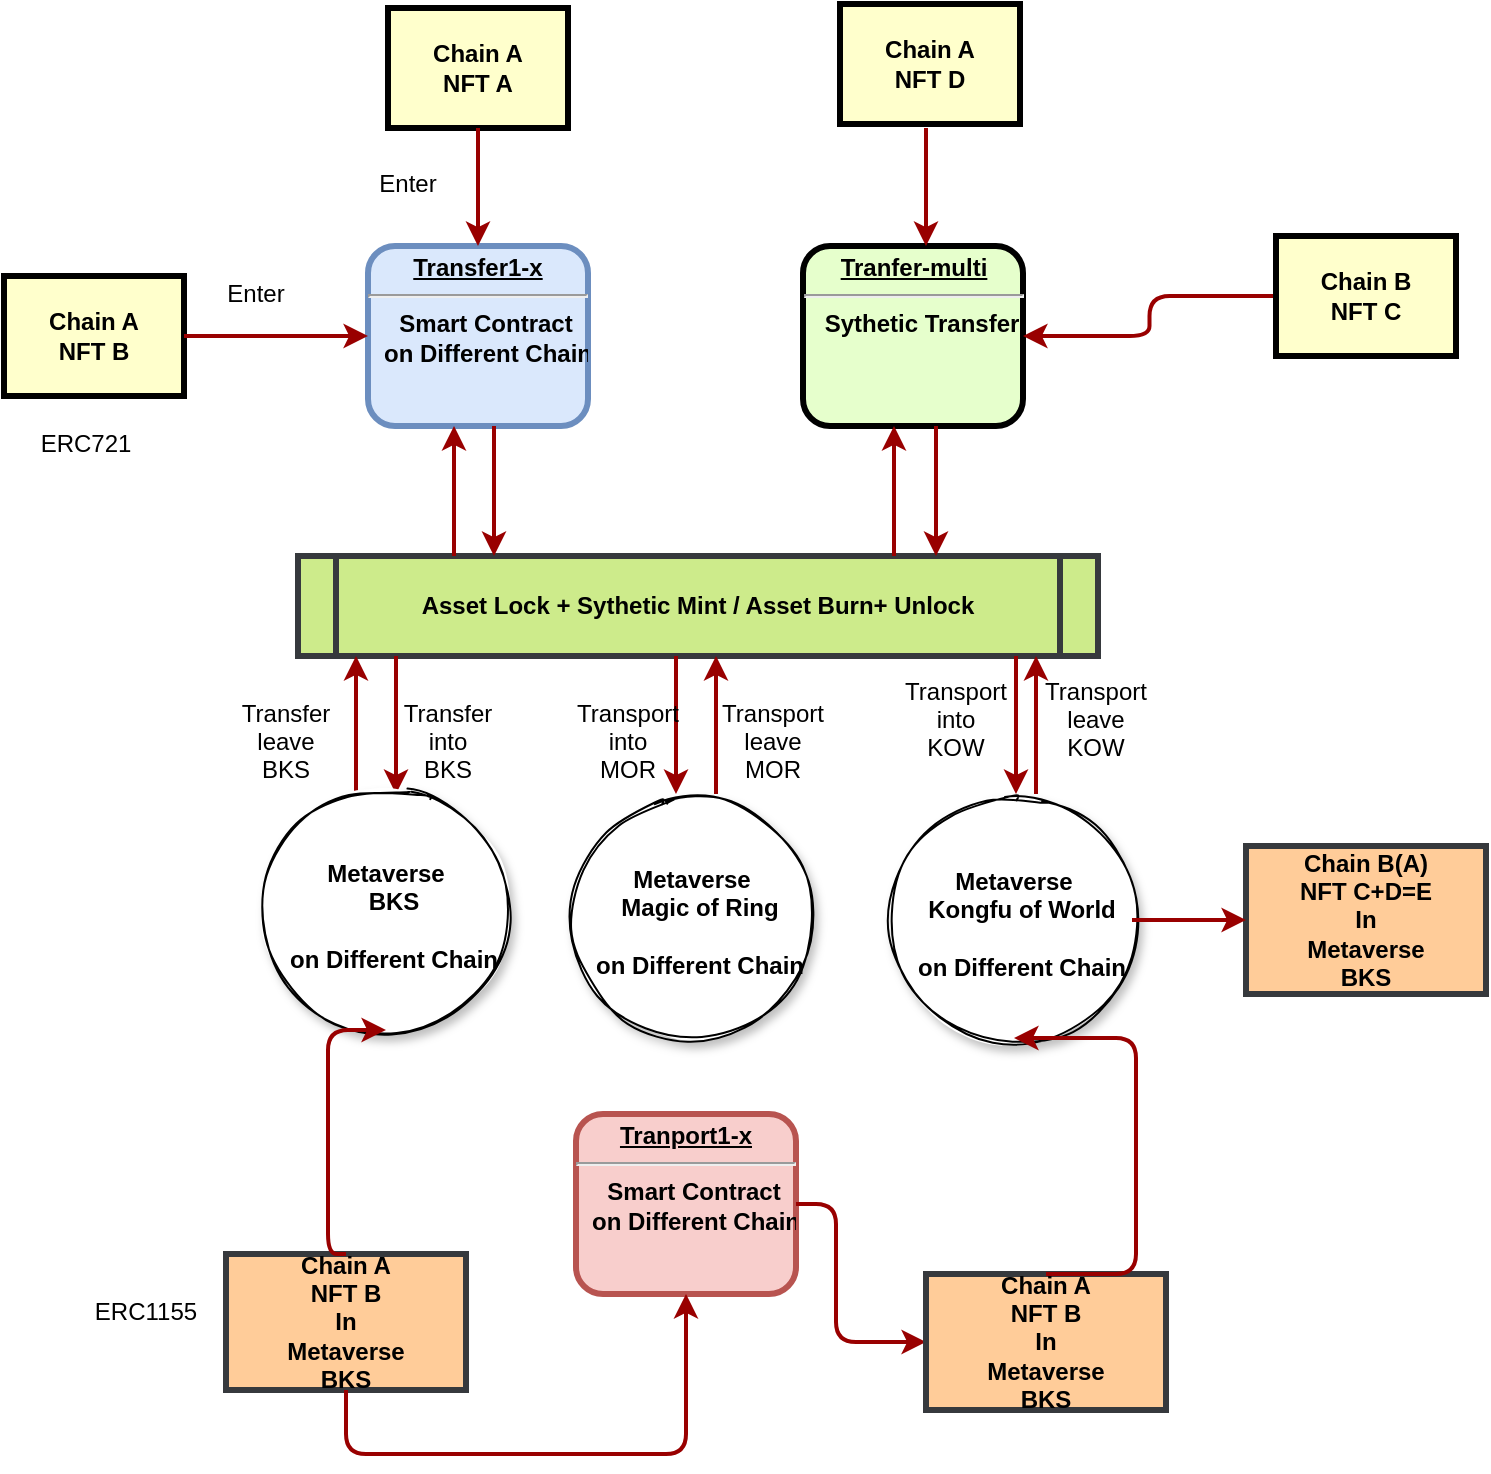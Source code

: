 <mxfile version="17.4.3" type="github">
  <diagram name="Page-1" id="c7558073-3199-34d8-9f00-42111426c3f3">
    <mxGraphModel dx="1055" dy="519" grid="1" gridSize="10" guides="1" tooltips="1" connect="1" arrows="1" fold="1" page="1" pageScale="1" pageWidth="826" pageHeight="1169" background="none" math="0" shadow="0">
      <root>
        <mxCell id="0" />
        <mxCell id="1" parent="0" />
        <mxCell id="Pm17_dy2hLIByxs-vz6J-102" value="Chain A&#xa;NFT B&#xa;In&#xa;Metaverse&#xa;BKS" style="whiteSpace=wrap;align=center;verticalAlign=middle;fontStyle=1;strokeWidth=3;fillColor=#ffcc99;strokeColor=#36393d;" vertex="1" parent="1">
          <mxGeometry x="165" y="740" width="120" height="68" as="geometry" />
        </mxCell>
        <mxCell id="2" value="&lt;p style=&quot;margin: 0px ; margin-top: 4px ; text-align: center ; text-decoration: underline&quot;&gt;&lt;strong&gt;Transfer1-x&lt;/strong&gt;&lt;/p&gt;&lt;hr&gt;&lt;p style=&quot;margin: 0px ; margin-left: 8px&quot;&gt;Smart Contract&lt;/p&gt;&lt;p style=&quot;margin: 0px ; margin-left: 8px&quot;&gt;on Different Chain&lt;/p&gt;&lt;p style=&quot;margin: 0px ; margin-left: 8px&quot;&gt;&lt;br&gt;&lt;/p&gt;" style="verticalAlign=middle;align=center;overflow=fill;fontSize=12;fontFamily=Helvetica;html=1;rounded=1;fontStyle=1;strokeWidth=3;fillColor=#dae8fc;strokeColor=#6c8ebf;" parent="1" vertex="1">
          <mxGeometry x="236" y="236" width="110" height="90" as="geometry" />
        </mxCell>
        <mxCell id="3" value="Chain A&#xa;NFT A" style="whiteSpace=wrap;align=center;verticalAlign=middle;fontStyle=1;strokeWidth=3;fillColor=#FFFFCC" parent="1" vertex="1">
          <mxGeometry x="246" y="117" width="90" height="60" as="geometry" />
        </mxCell>
        <mxCell id="4" value="Chain A&#xa;NFT B" style="whiteSpace=wrap;align=center;verticalAlign=middle;fontStyle=1;strokeWidth=3;fillColor=#FFFFCC" parent="1" vertex="1">
          <mxGeometry x="54" y="251" width="90" height="60" as="geometry" />
        </mxCell>
        <mxCell id="5" value="Asset Lock + Sythetic Mint / Asset Burn+ Unlock" style="shape=process;whiteSpace=wrap;align=center;verticalAlign=middle;size=0.048;fontStyle=1;strokeWidth=3;fillColor=#cdeb8b;strokeColor=#36393d;" parent="1" vertex="1">
          <mxGeometry x="201.0" y="391" width="400" height="50" as="geometry" />
        </mxCell>
        <mxCell id="8" value="&lt;p style=&quot;margin: 0px ; margin-top: 4px ; text-align: center ; text-decoration: underline&quot;&gt;&lt;strong&gt;Tranfer-multi&lt;/strong&gt;&lt;/p&gt;&lt;hr&gt;&lt;p style=&quot;margin: 0px ; margin-left: 8px&quot;&gt;Sythetic Transfer&lt;/p&gt;" style="verticalAlign=middle;align=center;overflow=fill;fontSize=12;fontFamily=Helvetica;html=1;rounded=1;fontStyle=1;strokeWidth=3;fillColor=#E6FFCC" parent="1" vertex="1">
          <mxGeometry x="453.5" y="236" width="110" height="90" as="geometry" />
        </mxCell>
        <mxCell id="Pm17_dy2hLIByxs-vz6J-96" style="edgeStyle=orthogonalEdgeStyle;rounded=1;orthogonalLoop=1;jettySize=auto;html=1;exitX=0;exitY=0.5;exitDx=0;exitDy=0;entryX=1;entryY=0.5;entryDx=0;entryDy=0;strokeColor=#990000;strokeWidth=2;" edge="1" parent="1" source="14" target="8">
          <mxGeometry relative="1" as="geometry" />
        </mxCell>
        <mxCell id="14" value="Chain B&#xa;NFT C" style="whiteSpace=wrap;align=center;verticalAlign=middle;fontStyle=1;strokeWidth=3;fillColor=#FFFFCC" parent="1" vertex="1">
          <mxGeometry x="690" y="231" width="90" height="60" as="geometry" />
        </mxCell>
        <mxCell id="36" value="" style="edgeStyle=none;noEdgeStyle=1;strokeColor=#990000;strokeWidth=2" parent="1" source="3" target="2" edge="1">
          <mxGeometry width="100" height="100" relative="1" as="geometry">
            <mxPoint x="20" y="250" as="sourcePoint" />
            <mxPoint x="120" y="150" as="targetPoint" />
          </mxGeometry>
        </mxCell>
        <mxCell id="37" value="" style="edgeStyle=none;noEdgeStyle=1;strokeColor=#990000;strokeWidth=2" parent="1" source="4" target="2" edge="1">
          <mxGeometry width="100" height="100" relative="1" as="geometry">
            <mxPoint x="280" y="190" as="sourcePoint" />
            <mxPoint x="380" y="90" as="targetPoint" />
          </mxGeometry>
        </mxCell>
        <mxCell id="52" value="Enter" style="text;spacingTop=-5;align=center" parent="1" vertex="1">
          <mxGeometry x="165" y="251" width="30" height="20" as="geometry" />
        </mxCell>
        <mxCell id="53" value="Enter" style="text;spacingTop=-5;align=center" parent="1" vertex="1">
          <mxGeometry x="241" y="196" width="30" height="20" as="geometry" />
        </mxCell>
        <mxCell id="55" value="" style="edgeStyle=elbowEdgeStyle;elbow=horizontal;strokeColor=#990000;strokeWidth=2" parent="1" edge="1">
          <mxGeometry width="100" height="100" relative="1" as="geometry">
            <mxPoint x="279" y="391" as="sourcePoint" />
            <mxPoint x="279" y="326" as="targetPoint" />
            <Array as="points">
              <mxPoint x="279" y="370" />
            </Array>
          </mxGeometry>
        </mxCell>
        <mxCell id="56" value="" style="edgeStyle=elbowEdgeStyle;elbow=horizontal;strokeColor=#990000;strokeWidth=2" parent="1" edge="1">
          <mxGeometry width="100" height="100" relative="1" as="geometry">
            <mxPoint x="299" y="326" as="sourcePoint" />
            <mxPoint x="299" y="391" as="targetPoint" />
            <Array as="points">
              <mxPoint x="299" y="360" />
            </Array>
          </mxGeometry>
        </mxCell>
        <mxCell id="76" value="" style="edgeStyle=elbowEdgeStyle;elbow=horizontal;strokeColor=#990000;strokeWidth=2" parent="1" target="5" edge="1">
          <mxGeometry width="100" height="100" relative="1" as="geometry">
            <mxPoint x="570" y="510" as="sourcePoint" />
            <mxPoint x="520" y="480" as="targetPoint" />
            <Array as="points">
              <mxPoint x="570" y="470" />
            </Array>
          </mxGeometry>
        </mxCell>
        <mxCell id="77" value="" style="edgeStyle=elbowEdgeStyle;elbow=horizontal;strokeColor=#990000;strokeWidth=2" parent="1" source="5" edge="1">
          <mxGeometry width="100" height="100" relative="1" as="geometry">
            <mxPoint x="400" y="590" as="sourcePoint" />
            <mxPoint x="560" y="510" as="targetPoint" />
            <Array as="points">
              <mxPoint x="560" y="480" />
            </Array>
          </mxGeometry>
        </mxCell>
        <mxCell id="88" value="" style="edgeStyle=elbowEdgeStyle;elbow=horizontal;strokeColor=#990000;strokeWidth=2" parent="1" source="5" edge="1">
          <mxGeometry width="100" height="100" relative="1" as="geometry">
            <mxPoint x="50" y="500" as="sourcePoint" />
            <mxPoint x="390" y="510" as="targetPoint" />
            <Array as="points">
              <mxPoint x="390" y="470" />
            </Array>
          </mxGeometry>
        </mxCell>
        <mxCell id="89" value="" style="edgeStyle=elbowEdgeStyle;elbow=horizontal;strokeColor=#990000;strokeWidth=2" parent="1" target="5" edge="1">
          <mxGeometry width="100" height="100" relative="1" as="geometry">
            <mxPoint x="410" y="510" as="sourcePoint" />
            <mxPoint x="160.0" y="410" as="targetPoint" />
            <Array as="points">
              <mxPoint x="410" y="470" />
            </Array>
          </mxGeometry>
        </mxCell>
        <mxCell id="90" value="Transfer&#xa;into&#xa;BKS" style="text;spacingTop=-5;align=center" parent="1" vertex="1">
          <mxGeometry x="261" y="461" width="30" height="20" as="geometry" />
        </mxCell>
        <mxCell id="91" value="Transfer&#xa;leave&#xa;BKS" style="text;spacingTop=-5;align=center" parent="1" vertex="1">
          <mxGeometry x="180" y="461.0" width="30" height="20" as="geometry" />
        </mxCell>
        <mxCell id="92" value="" style="edgeStyle=elbowEdgeStyle;elbow=horizontal;strokeColor=#990000;strokeWidth=2" parent="1" source="5" edge="1">
          <mxGeometry width="100" height="100" relative="1" as="geometry">
            <mxPoint x="30.0" y="500" as="sourcePoint" />
            <mxPoint x="250" y="510" as="targetPoint" />
            <Array as="points">
              <mxPoint x="250" y="470" />
            </Array>
          </mxGeometry>
        </mxCell>
        <mxCell id="93" value="" style="edgeStyle=elbowEdgeStyle;elbow=horizontal;strokeColor=#990000;strokeWidth=2" parent="1" target="5" edge="1">
          <mxGeometry width="100" height="100" relative="1" as="geometry">
            <mxPoint x="230" y="510" as="sourcePoint" />
            <mxPoint x="140" y="410" as="targetPoint" />
            <Array as="points">
              <mxPoint x="230" y="470" />
            </Array>
          </mxGeometry>
        </mxCell>
        <mxCell id="95" value="Transport&#xa;leave&#xa;MOR" style="text;spacingTop=-5;align=center" parent="1" vertex="1">
          <mxGeometry x="423.5" y="461.0" width="30" height="20" as="geometry" />
        </mxCell>
        <mxCell id="96" value="Transport&#xa;into&#xa;MOR" style="text;spacingTop=-5;align=center" parent="1" vertex="1">
          <mxGeometry x="351.0" y="461" width="30" height="20" as="geometry" />
        </mxCell>
        <mxCell id="JD0MNydFnICZmIE2qPw0-99" value="&lt;p style=&quot;font-weight: 700 ; margin: 4px 0px 0px&quot;&gt;&lt;strong&gt;Metaverse&lt;/strong&gt;&lt;/p&gt;&lt;p style=&quot;font-weight: 700 ; margin: 0px 0px 0px 8px&quot;&gt;Magic of Ring&lt;/p&gt;&lt;p style=&quot;font-weight: 700 ; margin: 0px 0px 0px 8px&quot;&gt;&lt;br&gt;&lt;/p&gt;&lt;p style=&quot;font-weight: 700 ; margin: 0px 0px 0px 8px&quot;&gt;on Different Chain&lt;/p&gt;" style="ellipse;whiteSpace=wrap;html=1;aspect=fixed;rounded=1;shadow=1;glass=0;sketch=1;" parent="1" vertex="1">
          <mxGeometry x="336" y="510" width="124" height="124" as="geometry" />
        </mxCell>
        <mxCell id="JD0MNydFnICZmIE2qPw0-100" value="&lt;p style=&quot;font-weight: 700 ; margin: 4px 0px 0px&quot;&gt;&lt;strong&gt;Metaverse&lt;/strong&gt;&lt;/p&gt;&lt;p style=&quot;font-weight: 700 ; margin: 0px 0px 0px 8px&quot;&gt;BKS&lt;/p&gt;&lt;p style=&quot;font-weight: 700 ; margin: 0px 0px 0px 8px&quot;&gt;&lt;br&gt;&lt;/p&gt;&lt;p style=&quot;font-weight: 700 ; margin: 0px 0px 0px 8px&quot;&gt;on Different Chain&lt;/p&gt;" style="ellipse;whiteSpace=wrap;html=1;aspect=fixed;rounded=1;shadow=1;glass=0;sketch=1;" parent="1" vertex="1">
          <mxGeometry x="186" y="510" width="118" height="118" as="geometry" />
        </mxCell>
        <mxCell id="JD0MNydFnICZmIE2qPw0-101" value="&lt;p style=&quot;font-weight: 700 ; margin: 4px 0px 0px&quot;&gt;&lt;strong&gt;Metaverse&lt;/strong&gt;&lt;/p&gt;&lt;p style=&quot;font-weight: 700 ; margin: 0px 0px 0px 8px&quot;&gt;Kongfu of World&lt;/p&gt;&lt;p style=&quot;font-weight: 700 ; margin: 0px 0px 0px 8px&quot;&gt;&lt;br&gt;&lt;/p&gt;&lt;p style=&quot;font-weight: 700 ; margin: 0px 0px 0px 8px&quot;&gt;on Different Chain&lt;/p&gt;" style="ellipse;whiteSpace=wrap;html=1;aspect=fixed;rounded=1;shadow=1;glass=0;sketch=1;" parent="1" vertex="1">
          <mxGeometry x="500" y="514" width="118" height="118" as="geometry" />
        </mxCell>
        <mxCell id="Pm17_dy2hLIByxs-vz6J-97" value="Transport&#xa;into&#xa;KOW" style="text;spacingTop=-5;align=center" vertex="1" parent="1">
          <mxGeometry x="515.0" y="450" width="30" height="20" as="geometry" />
        </mxCell>
        <mxCell id="Pm17_dy2hLIByxs-vz6J-98" value="Transport&#xa;leave&#xa;KOW" style="text;spacingTop=-5;align=center" vertex="1" parent="1">
          <mxGeometry x="585" y="450.0" width="30" height="20" as="geometry" />
        </mxCell>
        <mxCell id="Pm17_dy2hLIByxs-vz6J-103" value="&lt;p style=&quot;margin: 0px ; margin-top: 4px ; text-align: center ; text-decoration: underline&quot;&gt;&lt;strong&gt;Tranport1-x&lt;/strong&gt;&lt;/p&gt;&lt;hr&gt;&lt;p style=&quot;margin: 0px 0px 0px 8px&quot;&gt;Smart Contract&lt;/p&gt;&lt;p style=&quot;margin: 0px 0px 0px 8px&quot;&gt;on Different Chain&lt;/p&gt;&lt;p style=&quot;margin: 0px 0px 0px 8px&quot;&gt;&lt;br&gt;&lt;/p&gt;" style="verticalAlign=middle;align=center;overflow=fill;fontSize=12;fontFamily=Helvetica;html=1;rounded=1;fontStyle=1;strokeWidth=3;fillColor=#f8cecc;strokeColor=#b85450;" vertex="1" parent="1">
          <mxGeometry x="340" y="670" width="110" height="90" as="geometry" />
        </mxCell>
        <mxCell id="Pm17_dy2hLIByxs-vz6J-106" value="" style="edgeStyle=elbowEdgeStyle;elbow=horizontal;strokeColor=#990000;strokeWidth=2;entryX=0.5;entryY=1;entryDx=0;entryDy=0;exitX=0.5;exitY=0;exitDx=0;exitDy=0;" edge="1" parent="1" source="Pm17_dy2hLIByxs-vz6J-102" target="JD0MNydFnICZmIE2qPw0-100">
          <mxGeometry width="100" height="100" relative="1" as="geometry">
            <mxPoint x="216" y="688" as="sourcePoint" />
            <mxPoint x="270" y="670" as="targetPoint" />
            <Array as="points">
              <mxPoint x="216" y="727" />
            </Array>
          </mxGeometry>
        </mxCell>
        <mxCell id="Pm17_dy2hLIByxs-vz6J-107" value="" style="edgeStyle=elbowEdgeStyle;elbow=horizontal;strokeColor=#990000;strokeWidth=2;entryX=0.5;entryY=1;entryDx=0;entryDy=0;exitX=0.5;exitY=1;exitDx=0;exitDy=0;" edge="1" parent="1" source="Pm17_dy2hLIByxs-vz6J-102" target="Pm17_dy2hLIByxs-vz6J-103">
          <mxGeometry width="100" height="100" relative="1" as="geometry">
            <mxPoint x="235" y="750" as="sourcePoint" />
            <mxPoint x="255" y="638" as="targetPoint" />
            <Array as="points">
              <mxPoint x="310" y="840" />
              <mxPoint x="400" y="800" />
            </Array>
          </mxGeometry>
        </mxCell>
        <mxCell id="Pm17_dy2hLIByxs-vz6J-108" value="" style="edgeStyle=elbowEdgeStyle;elbow=horizontal;strokeColor=#990000;strokeWidth=2;exitX=1;exitY=0.5;exitDx=0;exitDy=0;entryX=0;entryY=0.5;entryDx=0;entryDy=0;" edge="1" parent="1" source="Pm17_dy2hLIByxs-vz6J-103" target="Pm17_dy2hLIByxs-vz6J-109">
          <mxGeometry width="100" height="100" relative="1" as="geometry">
            <mxPoint x="515" y="730" as="sourcePoint" />
            <mxPoint x="515" y="799" as="targetPoint" />
            <Array as="points">
              <mxPoint x="470" y="790" />
            </Array>
          </mxGeometry>
        </mxCell>
        <mxCell id="Pm17_dy2hLIByxs-vz6J-109" value="Chain A&#xa;NFT B&#xa;In&#xa;Metaverse&#xa;BKS" style="whiteSpace=wrap;align=center;verticalAlign=middle;fontStyle=1;strokeWidth=3;fillColor=#ffcc99;strokeColor=#36393d;" vertex="1" parent="1">
          <mxGeometry x="515" y="750" width="120" height="68" as="geometry" />
        </mxCell>
        <mxCell id="Pm17_dy2hLIByxs-vz6J-110" value="" style="edgeStyle=elbowEdgeStyle;elbow=horizontal;strokeColor=#990000;strokeWidth=2;exitX=0.5;exitY=0;exitDx=0;exitDy=0;entryX=0.5;entryY=1;entryDx=0;entryDy=0;" edge="1" parent="1" source="Pm17_dy2hLIByxs-vz6J-109" target="JD0MNydFnICZmIE2qPw0-101">
          <mxGeometry width="100" height="100" relative="1" as="geometry">
            <mxPoint x="460" y="725" as="sourcePoint" />
            <mxPoint x="525" y="794" as="targetPoint" />
            <Array as="points">
              <mxPoint x="620" y="690" />
            </Array>
          </mxGeometry>
        </mxCell>
        <mxCell id="Pm17_dy2hLIByxs-vz6J-111" value="Chain A&#xa;NFT D" style="whiteSpace=wrap;align=center;verticalAlign=middle;fontStyle=1;strokeWidth=3;fillColor=#FFFFCC" vertex="1" parent="1">
          <mxGeometry x="472" y="115" width="90" height="60" as="geometry" />
        </mxCell>
        <mxCell id="Pm17_dy2hLIByxs-vz6J-112" value="" style="edgeStyle=elbowEdgeStyle;elbow=horizontal;strokeColor=#990000;strokeWidth=2" edge="1" parent="1">
          <mxGeometry width="100" height="100" relative="1" as="geometry">
            <mxPoint x="499" y="391" as="sourcePoint" />
            <mxPoint x="499" y="326" as="targetPoint" />
            <Array as="points">
              <mxPoint x="499" y="370" />
            </Array>
          </mxGeometry>
        </mxCell>
        <mxCell id="Pm17_dy2hLIByxs-vz6J-113" value="" style="edgeStyle=elbowEdgeStyle;elbow=horizontal;strokeColor=#990000;strokeWidth=2" edge="1" parent="1">
          <mxGeometry width="100" height="100" relative="1" as="geometry">
            <mxPoint x="520" y="326" as="sourcePoint" />
            <mxPoint x="520" y="391" as="targetPoint" />
            <Array as="points">
              <mxPoint x="520" y="360" />
            </Array>
          </mxGeometry>
        </mxCell>
        <mxCell id="Pm17_dy2hLIByxs-vz6J-114" value="" style="edgeStyle=none;noEdgeStyle=1;strokeColor=#990000;strokeWidth=2" edge="1" parent="1">
          <mxGeometry width="100" height="100" relative="1" as="geometry">
            <mxPoint x="515" y="177" as="sourcePoint" />
            <mxPoint x="515" y="236" as="targetPoint" />
          </mxGeometry>
        </mxCell>
        <mxCell id="Pm17_dy2hLIByxs-vz6J-115" value="Chain B(A)&#xa;NFT C+D=E&#xa;In&#xa;Metaverse&#xa;BKS" style="whiteSpace=wrap;align=center;verticalAlign=middle;fontStyle=1;strokeWidth=3;fillColor=#ffcc99;strokeColor=#36393d;" vertex="1" parent="1">
          <mxGeometry x="675" y="536" width="120" height="74" as="geometry" />
        </mxCell>
        <mxCell id="Pm17_dy2hLIByxs-vz6J-116" value="" style="edgeStyle=elbowEdgeStyle;elbow=horizontal;strokeColor=#990000;strokeWidth=2;exitX=1;exitY=0.5;exitDx=0;exitDy=0;entryX=0;entryY=0.5;entryDx=0;entryDy=0;" edge="1" parent="1" source="JD0MNydFnICZmIE2qPw0-101" target="Pm17_dy2hLIByxs-vz6J-115">
          <mxGeometry width="100" height="100" relative="1" as="geometry">
            <mxPoint x="580" y="520" as="sourcePoint" />
            <mxPoint x="580" y="451" as="targetPoint" />
            <Array as="points">
              <mxPoint x="650" y="560" />
            </Array>
          </mxGeometry>
        </mxCell>
        <mxCell id="Pm17_dy2hLIByxs-vz6J-117" value="ERC721" style="text;spacingTop=-5;align=center" vertex="1" parent="1">
          <mxGeometry x="80" y="326.0" width="30" height="20" as="geometry" />
        </mxCell>
        <mxCell id="Pm17_dy2hLIByxs-vz6J-118" value="ERC1155" style="text;spacingTop=-5;align=center" vertex="1" parent="1">
          <mxGeometry x="110" y="760.0" width="30" height="20" as="geometry" />
        </mxCell>
      </root>
    </mxGraphModel>
  </diagram>
</mxfile>
